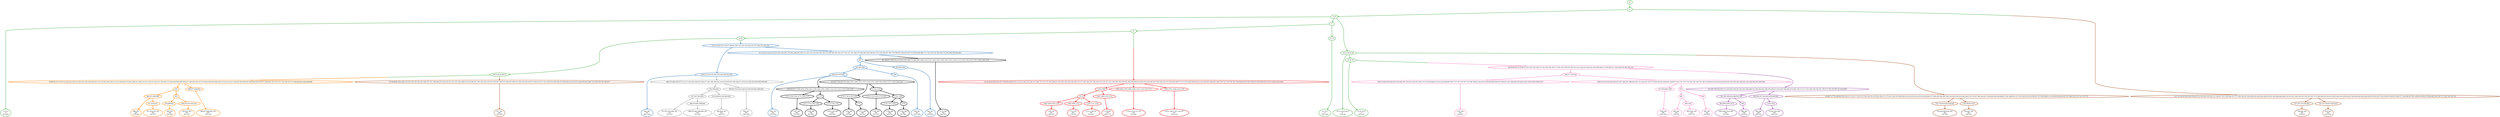 digraph T {
	{
		rank=same
		119 [penwidth=3,colorscheme=set19,color=3,label="1;3;5_P\nP\n0% 64%"]
		114 [penwidth=3,colorscheme=set19,color=3,label="11;15_P\nP\n23% 36%"]
		112 [penwidth=3,colorscheme=set19,color=3,label="10;13;18;23;28_P\nP\n15% 0%"]
		110 [penwidth=3,colorscheme=set19,color=3,label="31;41;43_P\nP\n63% 0%"]
		108 [penwidth=3,colorscheme=set19,color=2,label="260_M1\nM1\n26% 12%"]
		103 [penwidth=3,colorscheme=set19,color=2,label="892_M1\nM1\n0% 20%"]
		101 [penwidth=3,colorscheme=set19,color=2,label="859_M1\nM1\n74% 18%"]
		99 [penwidth=3,colorscheme=set19,color=2,label="882_M1\nM1\n0% 50%"]
		96 [penwidth=3,colorscheme=set19,color=8,label="1075_M2\nM2\n23% 0%"]
		93 [penwidth=3,colorscheme=set19,color=8,label="1009_M2\nM2\n25% 19%"]
		90 [penwidth=3,colorscheme=set19,color=8,label="985_M2\nM2\n32% 0%"]
		88 [penwidth=3,colorscheme=set19,color=8,label="994;1002_M2\nM2\n19% 17%"]
		86 [penwidth=3,colorscheme=set19,color=8,label="993_M2\nM2\n0% 64%"]
		83 [penwidth=3,colorscheme=set19,color=9,label="617;637;653;660_M3\nM3\n0% 51%"]
		81 [penwidth=3,colorscheme=set19,color=9,label="666;670;681;688;696_M3\nM3\n0% 15%"]
		79 [penwidth=3,colorscheme=set19,color=9,label="665;680_M3\nM3\n22% 0%"]
		77 [penwidth=3,colorscheme=set19,color=9,label="694_M3\nM3\n78% 34%"]
		75 [penwidth=3,colorscheme=set19,color=7,label="817_M4\nM4\n23% 0%"]
		73 [penwidth=3,colorscheme=set19,color=7,label="819;824;828;836_M4\nM4\n0% 79%"]
		71 [penwidth=3,colorscheme=set19,color=7,label="823;827_M4\nM4\n62% 0%"]
		69 [penwidth=3,colorscheme=set19,color=7,label="796;802_M4\nM4\n15% 0%"]
		67 [penwidth=3,colorscheme=set19,color=7,label="835_M4\nM4\n0% 21%"]
		64 [penwidth=3,colorscheme=set19,color=5,label="889_M5\nM5\n27% 0%"]
		62 [penwidth=3,colorscheme=set19,color=5,label="911;916;933_M5\nM5\n0% 57%"]
		59 [penwidth=3,colorscheme=set19,color=5,label="903_M5\nM5\n0% 16%"]
		57 [penwidth=3,colorscheme=set19,color=5,label="923;931_M5\nM5\n0% 13%"]
		55 [penwidth=3,colorscheme=set19,color=5,label="868;877;886;893_M5\nM5\n73% 13%"]
		52 [penwidth=3,colorscheme=set19,color=4,label="989;1005;1019_M6\nM6\n0% 16%"]
		50 [penwidth=3,colorscheme=set19,color=4,label="988_M6\nM6\n0% 61%"]
		48 [penwidth=3,colorscheme=set19,color=4,label="980_M6\nM6\n46% 0%"]
		46 [penwidth=3,colorscheme=set19,color=4,label="1016;1030_M6\nM6\n54% 23%"]
		42 [penwidth=3,colorscheme=set19,color=1,label="1105_M7\nM7\n39% 0%"]
		40 [penwidth=3,colorscheme=set19,color=1,label="1112_M7\nM7\n12% 0%"]
		38 [penwidth=3,colorscheme=set19,color=1,label="1111;1128_M7\nM7\n0% 35%"]
		36 [penwidth=3,colorscheme=set19,color=1,label="1110_M7\nM7\n36% 17%"]
		34 [penwidth=3,colorscheme=set19,color=1,label="1116;1124;1131_M7\nM7\n0% 26%"]
		32 [penwidth=3,colorscheme=set19,color=1,label="1072;1108;1123;1130_M7\nM7\n12% 21%"]
		30 [penwidth=3,colorscheme=set19,color=10,label="1156_M8\nM8\n76% 0%"]
		28 [penwidth=3,colorscheme=set19,color=10,label="1172_M8\nM8\n0% 52%"]
		25 [penwidth=3,colorscheme=set19,color=10,label="1180_M8\nM8\n0% 12%"]
		22 [penwidth=3,colorscheme=set19,color=10,label="1198_M8\nM8\n24% 0%"]
		20 [penwidth=3,colorscheme=set19,color=10,label="1194_M8\nM8\n0% 36%"]
		18 [penwidth=3,colorscheme=set19,color=10,label="1197_M9\nM9\n0% 19%"]
		15 [penwidth=3,colorscheme=set19,color=10,label="1196_M9\nM9\n0% 39%"]
		13 [penwidth=3,colorscheme=set19,color=10,label="1183;1192_M9\nM9\n18% 42%"]
		12 [penwidth=3,colorscheme=set19,color=10,label="1178_M9\nM9\n82% 0%"]
	}
	122 [penwidth=3,colorscheme=set19,color=3,label="GL"]
	121 [penwidth=3,colorscheme=set19,color=3,label="0"]
	120 [penwidth=3,colorscheme=set19,color=3,label="1;3;5"]
	118 [penwidth=3,colorscheme=set19,color=3,label="6"]
	117 [penwidth=3,colorscheme=set19,color=3,label="8"]
	116 [penwidth=3,colorscheme=set19,color=3,label="16;24"]
	115 [penwidth=3,colorscheme=set19,color=3,label="11;15"]
	113 [penwidth=3,colorscheme=set19,color=3,label="10;13;18;23;28"]
	111 [penwidth=3,colorscheme=set19,color=3,label="31;41;43"]
	109 [penwidth=3,colorscheme=set19,color=2,label="206;212;216;218;228;234;244;248;254;260"]
	107 [penwidth=3,colorscheme=set19,color=2,label="211;215;217;227;233;237;241;243;267;272;283;288;293;306;312;323;333;339;352;360;364;376;380;385;391;401;417;421;431;451;465;470;490;495;502;506;521;531;539;546;557;561;574;580;591;604;619;627;633;646;686;699;711;733;735;743;750;765;772;781;782;791;812;831"]
	106 [penwidth=3,colorscheme=set19,color=2,label="837"]
	105 [penwidth=3,colorscheme=set19,color=2,label="842;845;849"]
	104 [penwidth=3,colorscheme=set19,color=2,label="854;867;876;892"]
	102 [penwidth=3,colorscheme=set19,color=2,label="859"]
	100 [penwidth=3,colorscheme=set19,color=2,label="844;865;882"]
	98 [penwidth=3,colorscheme=set19,color=8,label="365;371;378;382"]
	97 [penwidth=3,colorscheme=set19,color=8,label="392;413;443;455;462;467;478;483;497;504;514;542;551;562;572;576;594;606;615;621;642;649;687;693;713;718;739;745;752;766;799;821;825;833;838;846;860;900;907;929;937;947;956;962;970;992;1022;1028;1039;1040;1075"]
	95 [penwidth=3,colorscheme=set19,color=8,label="396;412;423;432;442;454;472;477;482;491;496;503;507;513;526;541;547;575;582;593;614;620;641;648;657;676;701;707;719;724;729;746;753;784;793;800;814;822;834;839;843;847;851;855;861;885;901;921;930;942;957;963;964"]
	94 [penwidth=3,colorscheme=set19,color=8,label="971;979;995;1009"]
	92 [penwidth=3,colorscheme=set19,color=8,label="978"]
	91 [penwidth=3,colorscheme=set19,color=8,label="985"]
	89 [penwidth=3,colorscheme=set19,color=8,label="994;1002"]
	87 [penwidth=3,colorscheme=set19,color=8,label="993"]
	85 [penwidth=3,colorscheme=set19,color=9,label="583;596;608"]
	84 [penwidth=3,colorscheme=set19,color=9,label="617;637;653;660"]
	82 [penwidth=3,colorscheme=set19,color=9,label="666;670;681;688;696"]
	80 [penwidth=3,colorscheme=set19,color=9,label="623;636;643;652;665;680"]
	78 [penwidth=3,colorscheme=set19,color=9,label="595;607;616;622;628;635;650;658;663;669;694"]
	76 [penwidth=3,colorscheme=set19,color=3,label="30;34;46;52;66;72"]
	74 [penwidth=3,colorscheme=set19,color=7,label="763;770;819;824;828;836"]
	72 [penwidth=3,colorscheme=set19,color=7,label="778;798;823;827"]
	70 [penwidth=3,colorscheme=set19,color=7,label="747;767;776;796;802"]
	68 [penwidth=3,colorscheme=set19,color=7,label="754;774;794;815;826;835"]
	66 [penwidth=3,colorscheme=set19,color=5,label="852"]
	65 [penwidth=3,colorscheme=set19,color=5,label="862;871;880;889"]
	63 [penwidth=3,colorscheme=set19,color=5,label="911;916;933"]
	61 [penwidth=3,colorscheme=set19,color=5,label="870"]
	60 [penwidth=3,colorscheme=set19,color=5,label="879;888;903"]
	58 [penwidth=3,colorscheme=set19,color=5,label="895;910;914;923;931"]
	56 [penwidth=3,colorscheme=set19,color=5,label="868;877;886;893"]
	54 [penwidth=3,colorscheme=set19,color=4,label="881;891;896;918;940;952;960"]
	53 [penwidth=3,colorscheme=set19,color=4,label="983;989;1005;1019"]
	51 [penwidth=3,colorscheme=set19,color=4,label="988"]
	49 [penwidth=3,colorscheme=set19,color=4,label="890;904;917;924;943;950;966;980"]
	47 [penwidth=3,colorscheme=set19,color=4,label="1016;1030"]
	45 [penwidth=3,colorscheme=set19,color=1,label="1046;1066"]
	44 [penwidth=3,colorscheme=set19,color=1,label="1073"]
	43 [penwidth=3,colorscheme=set19,color=1,label="1082;1090;1097;1105"]
	41 [penwidth=3,colorscheme=set19,color=1,label="1089;1096;1112"]
	39 [penwidth=3,colorscheme=set19,color=1,label="1104;1111;1128"]
	37 [penwidth=3,colorscheme=set19,color=1,label="1081;1088;1103;1110"]
	35 [penwidth=3,colorscheme=set19,color=1,label="1058;1064;1078;1086;1092;1101;1116;1124;1131"]
	33 [penwidth=3,colorscheme=set19,color=1,label="1063;1072;1108;1123;1130"]
	31 [penwidth=3,colorscheme=set19,color=10,label="1135;1140;1149;1156"]
	29 [penwidth=3,colorscheme=set19,color=10,label="1172"]
	27 [penwidth=3,colorscheme=set19,color=10,label="1139;1142"]
	26 [penwidth=3,colorscheme=set19,color=10,label="1145;1155;1165;1170;1180"]
	24 [penwidth=3,colorscheme=set19,color=10,label="1152;1169"]
	23 [penwidth=3,colorscheme=set19,color=10,label="1179;1187;1198"]
	21 [penwidth=3,colorscheme=set19,color=10,label="1194"]
	19 [penwidth=3,colorscheme=set19,color=10,label="1153;1158;1162;1175;1185;1197"]
	17 [penwidth=3,colorscheme=set19,color=10,label="1157"]
	16 [penwidth=3,colorscheme=set19,color=10,label="1167;1174;1184;1196"]
	14 [penwidth=3,colorscheme=set19,color=10,label="1173;1183;1192"]
	11 [penwidth=3,colorscheme=set19,color=4,label="370;387;395;403;407;411;418;422;436;441;453;461;466;488;532;540;564;581;586;592;605;613;634;647;656;662;675;692;700;712;717;723;728;736;744;751;759;773;783;792;807;813;832;850"]
	10 [penwidth=3,colorscheme=set19,color=10,label="841;848;873;897;912;919;925;945;969;974;990;999;1006;1025;1037;1042;1047;1060;1067;1074;1100;1113;1120;1144;1147;1151;1159;1164;1178"]
	9 [penwidth=3,colorscheme=set19,color=10,label="906;928;977;1038;1052;1056;1061;1068;1083;1091;1098;1114;1121;1141;1143;1146;1150"]
	8 [penwidth=3,colorscheme=set19,color=10,label="913;927;936;955;976;984;1001;1008;1021;1027;1044;1051;1069;1084;1099;1107;1119;1129;1132"]
	7 [penwidth=3,colorscheme=set19,color=9,label="268;273;284;295;307;313;317;324;344;349;353;369;377;381;386;394;402;410;435;440;447;452;460;471;476;512;520;525;545;550;556;560"]
	6 [penwidth=3,colorscheme=set19,color=1,label="12;19;25;35;38;53;61;67;75;80;82;94;99;103;113;121;126;135;138;141;166;170;174;176;180;188;201;205;225;236;246;258;265;270;275;287;292;297;302;305;310;316;321;331;336;346;356;358;362;384;390;409;416;420;430;459;469;487;494;505;519;530;536;544;568;571;573;579;590;599;603;612;632;640;674;685;691;698;706;722;742;758;764;790;806;830;853;857;863;872;935;953;973;1013;1024;1033;1036"]
	5 [penwidth=3,colorscheme=set19,color=5,label="85;90;93;107;110;112;120;124;130;133;140;143;146;149;158;163;173;179;183;186;195;213;235;239;264;279;281;296;301;309;315;327;330;337;342;347;359;363;375;383;400;406;408;426;437;448;456;463;473;479;484;489;492;498;508;515;522;533;537;548;552;563;569;587;600;624;629;638;671;682;697;703;725;731;734;738;757;771;780;805;811;820;829;840"]
	4 [penwidth=3,colorscheme=set19,color=7,label="48;69;73;77;81;88;96;100;104;111;114;117;123;127;139;144;152;155;162;168;171;175;181;184;193;198;204;210;219;223;230;245;250;256;262;277;280;290;299;303;308;319;326;338;343;348;366;372;379;397;404;424;427;439;446;450;458;468;475;481;486;501;511;518;529;535;555;559;567;570;589;598;611;618;626;639;645;667;673;684;705;710;721;727;737"]
	3 [penwidth=3,colorscheme=set19,color=7,label="74;79;86;98;102;108;115;125;134;150;154;161;165;187;191;196;200;207;220;224;231;251;257;263;269;274;278;286;291;300;304;320;335;351;355;361;368;374;389;393;399;415;429;434;445;449;474;500;510;517;524;528;554;558;566;578;585;602;610;625;631;644;655;661;690;716;748;755;761;787;817"]
	2 [penwidth=3,colorscheme=set19,color=7,label="2;4;7;21;26;54;59;63;68;76;83;87;91;95;109;116;122;131;136;147;151;159;164;167;177;189;192;197;202;208;222;229;238;249;255;261;285;289;294;298;314;318;325;329;334;341;350;357;367;373;388;398;405;414;419;425;428;433;438;444;457;464;480;485;493;499;509;516;523;527;534;538;543;549;553;565;577;584;588;597;601;609;630;654;672;683;689;704;709;715;720;726;732;740"]
	1 [penwidth=3,colorscheme=set19,color=8,label="49;55;60;64;70;78;84;97;101;105;118;128;137;142;145;156;160;172;182;190;199;203;209;214;221;226;232;240;242;252;259;266;271;276;282;311;322;328;332;340;345;354"]
	0 [penwidth=3,colorscheme=set19,color=2,label="33;37;42;45;51;57;65;71;89;92;106;119;129;132;148;153;157;169;178;185;194"]
	122 -> 121 [penwidth=3,colorscheme=set19,color=3]
	121 -> 120 [penwidth=3,colorscheme=set19,color=3]
	121 -> 2 [penwidth=3,colorscheme=set19,color="3;0.5:7"]
	120 -> 119 [penwidth=3,colorscheme=set19,color=3]
	120 -> 118 [penwidth=3,colorscheme=set19,color=3]
	120 -> 113 [penwidth=3,colorscheme=set19,color=3]
	118 -> 117 [penwidth=3,colorscheme=set19,color=3]
	118 -> 115 [penwidth=3,colorscheme=set19,color=3]
	117 -> 116 [penwidth=3,colorscheme=set19,color=3]
	117 -> 6 [penwidth=3,colorscheme=set19,color="3;0.5:1"]
	116 -> 76 [penwidth=3,colorscheme=set19,color=3]
	116 -> 0 [penwidth=3,colorscheme=set19,color="3;0.5:2"]
	115 -> 114 [penwidth=3,colorscheme=set19,color=3]
	113 -> 112 [penwidth=3,colorscheme=set19,color=3]
	113 -> 111 [penwidth=3,colorscheme=set19,color=3]
	113 -> 4 [penwidth=3,colorscheme=set19,color="3;0.5:7"]
	111 -> 110 [penwidth=3,colorscheme=set19,color=3]
	111 -> 1 [penwidth=3,colorscheme=set19,color="3;0.5:8"]
	109 -> 108 [penwidth=3,colorscheme=set19,color=2]
	109 -> 7 [penwidth=3,colorscheme=set19,color="2;0.5:9"]
	107 -> 106 [penwidth=3,colorscheme=set19,color=2]
	107 -> 10 [penwidth=3,colorscheme=set19,color="2;0.5:10"]
	106 -> 100 [penwidth=3,colorscheme=set19,color=2]
	106 -> 105 [penwidth=3,colorscheme=set19,color=2]
	105 -> 102 [penwidth=3,colorscheme=set19,color=2]
	105 -> 104 [penwidth=3,colorscheme=set19,color=2]
	104 -> 103 [penwidth=3,colorscheme=set19,color=2]
	104 -> 9 [penwidth=3,colorscheme=set19,color="2;0.5:10"]
	104 -> 8 [penwidth=3,colorscheme=set19,color="2;0.5:10"]
	102 -> 101 [penwidth=3,colorscheme=set19,color=2]
	100 -> 99 [penwidth=3,colorscheme=set19,color=2]
	98 -> 95 [penwidth=3,colorscheme=set19,color=8]
	98 -> 97 [penwidth=3,colorscheme=set19,color=8]
	97 -> 96 [penwidth=3,colorscheme=set19,color=8]
	95 -> 92 [penwidth=3,colorscheme=set19,color=8]
	95 -> 94 [penwidth=3,colorscheme=set19,color=8]
	94 -> 93 [penwidth=3,colorscheme=set19,color=8]
	92 -> 91 [penwidth=3,colorscheme=set19,color=8]
	92 -> 87 [penwidth=3,colorscheme=set19,color=8]
	91 -> 90 [penwidth=3,colorscheme=set19,color=8]
	91 -> 89 [penwidth=3,colorscheme=set19,color=8]
	89 -> 88 [penwidth=3,colorscheme=set19,color=8]
	87 -> 86 [penwidth=3,colorscheme=set19,color=8]
	85 -> 84 [penwidth=3,colorscheme=set19,color=9]
	85 -> 80 [penwidth=3,colorscheme=set19,color=9]
	84 -> 83 [penwidth=3,colorscheme=set19,color=9]
	84 -> 82 [penwidth=3,colorscheme=set19,color=9]
	82 -> 81 [penwidth=3,colorscheme=set19,color=9]
	80 -> 79 [penwidth=3,colorscheme=set19,color=9]
	78 -> 77 [penwidth=3,colorscheme=set19,color=9]
	76 -> 5 [penwidth=3,colorscheme=set19,color="3;0.5:5"]
	76 -> 3 [penwidth=3,colorscheme=set19,color="3;0.5:7"]
	74 -> 73 [penwidth=3,colorscheme=set19,color=7]
	72 -> 71 [penwidth=3,colorscheme=set19,color=7]
	70 -> 69 [penwidth=3,colorscheme=set19,color=7]
	68 -> 67 [penwidth=3,colorscheme=set19,color=7]
	66 -> 61 [penwidth=3,colorscheme=set19,color=5]
	66 -> 65 [penwidth=3,colorscheme=set19,color=5]
	65 -> 64 [penwidth=3,colorscheme=set19,color=5]
	65 -> 63 [penwidth=3,colorscheme=set19,color=5]
	63 -> 62 [penwidth=3,colorscheme=set19,color=5]
	61 -> 58 [penwidth=3,colorscheme=set19,color=5]
	61 -> 60 [penwidth=3,colorscheme=set19,color=5]
	60 -> 59 [penwidth=3,colorscheme=set19,color=5]
	58 -> 57 [penwidth=3,colorscheme=set19,color=5]
	56 -> 55 [penwidth=3,colorscheme=set19,color=5]
	54 -> 51 [penwidth=3,colorscheme=set19,color=4]
	54 -> 53 [penwidth=3,colorscheme=set19,color=4]
	53 -> 52 [penwidth=3,colorscheme=set19,color=4]
	51 -> 50 [penwidth=3,colorscheme=set19,color=4]
	49 -> 48 [penwidth=3,colorscheme=set19,color=4]
	49 -> 47 [penwidth=3,colorscheme=set19,color=4]
	47 -> 46 [penwidth=3,colorscheme=set19,color=4]
	45 -> 44 [penwidth=3,colorscheme=set19,color=1]
	45 -> 37 [penwidth=3,colorscheme=set19,color=1]
	44 -> 39 [penwidth=3,colorscheme=set19,color=1]
	44 -> 41 [penwidth=3,colorscheme=set19,color=1]
	44 -> 43 [penwidth=3,colorscheme=set19,color=1]
	43 -> 42 [penwidth=3,colorscheme=set19,color=1]
	41 -> 40 [penwidth=3,colorscheme=set19,color=1]
	39 -> 38 [penwidth=3,colorscheme=set19,color=1]
	37 -> 36 [penwidth=3,colorscheme=set19,color=1]
	35 -> 34 [penwidth=3,colorscheme=set19,color=1]
	33 -> 32 [penwidth=3,colorscheme=set19,color=1]
	31 -> 30 [penwidth=3,colorscheme=set19,color=10]
	31 -> 29 [penwidth=3,colorscheme=set19,color=10]
	29 -> 28 [penwidth=3,colorscheme=set19,color=10]
	27 -> 24 [penwidth=3,colorscheme=set19,color=10]
	27 -> 26 [penwidth=3,colorscheme=set19,color=10]
	26 -> 25 [penwidth=3,colorscheme=set19,color=10]
	24 -> 21 [penwidth=3,colorscheme=set19,color=10]
	24 -> 23 [penwidth=3,colorscheme=set19,color=10]
	23 -> 22 [penwidth=3,colorscheme=set19,color=10]
	21 -> 20 [penwidth=3,colorscheme=set19,color=10]
	19 -> 18 [penwidth=3,colorscheme=set19,color=10]
	17 -> 14 [penwidth=3,colorscheme=set19,color=10]
	17 -> 16 [penwidth=3,colorscheme=set19,color=10]
	16 -> 15 [penwidth=3,colorscheme=set19,color=10]
	14 -> 13 [penwidth=3,colorscheme=set19,color=10]
	11 -> 54 [penwidth=3,colorscheme=set19,color=4]
	11 -> 49 [penwidth=3,colorscheme=set19,color=4]
	10 -> 12 [penwidth=3,colorscheme=set19,color=10]
	9 -> 19 [penwidth=3,colorscheme=set19,color=10]
	9 -> 17 [penwidth=3,colorscheme=set19,color=10]
	8 -> 31 [penwidth=3,colorscheme=set19,color=10]
	8 -> 27 [penwidth=3,colorscheme=set19,color=10]
	7 -> 85 [penwidth=3,colorscheme=set19,color=9]
	7 -> 78 [penwidth=3,colorscheme=set19,color=9]
	6 -> 45 [penwidth=3,colorscheme=set19,color=1]
	6 -> 35 [penwidth=3,colorscheme=set19,color=1]
	6 -> 33 [penwidth=3,colorscheme=set19,color=1]
	5 -> 66 [penwidth=3,colorscheme=set19,color=5]
	5 -> 56 [penwidth=3,colorscheme=set19,color=5]
	4 -> 74 [penwidth=3,colorscheme=set19,color=7]
	4 -> 72 [penwidth=3,colorscheme=set19,color=7]
	3 -> 75 [penwidth=3,colorscheme=set19,color=7]
	2 -> 70 [penwidth=3,colorscheme=set19,color=7]
	2 -> 68 [penwidth=3,colorscheme=set19,color=7]
	1 -> 98 [penwidth=3,colorscheme=set19,color=8]
	1 -> 11 [penwidth=3,colorscheme=set19,color="8;0.5:4"]
	0 -> 109 [penwidth=3,colorscheme=set19,color=2]
	0 -> 107 [penwidth=3,colorscheme=set19,color=2]
}
